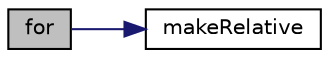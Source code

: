 digraph "for"
{
 // LATEX_PDF_SIZE
  edge [fontname="Helvetica",fontsize="10",labelfontname="Helvetica",labelfontsize="10"];
  node [fontname="Helvetica",fontsize="10",shape=record];
  rankdir="LR";
  Node1 [label="for",height=0.2,width=0.4,color="black", fillcolor="grey75", style="filled", fontcolor="black",tooltip=" "];
  Node1 -> Node2 [color="midnightblue",fontsize="10",style="solid"];
  Node2 [label="makeRelative",height=0.2,width=0.4,color="black", fillcolor="white", style="filled",URL="$pEqn_8H.html#a23f3f4fc9a5a416491cfab1d403fdafa",tooltip=" "];
}
